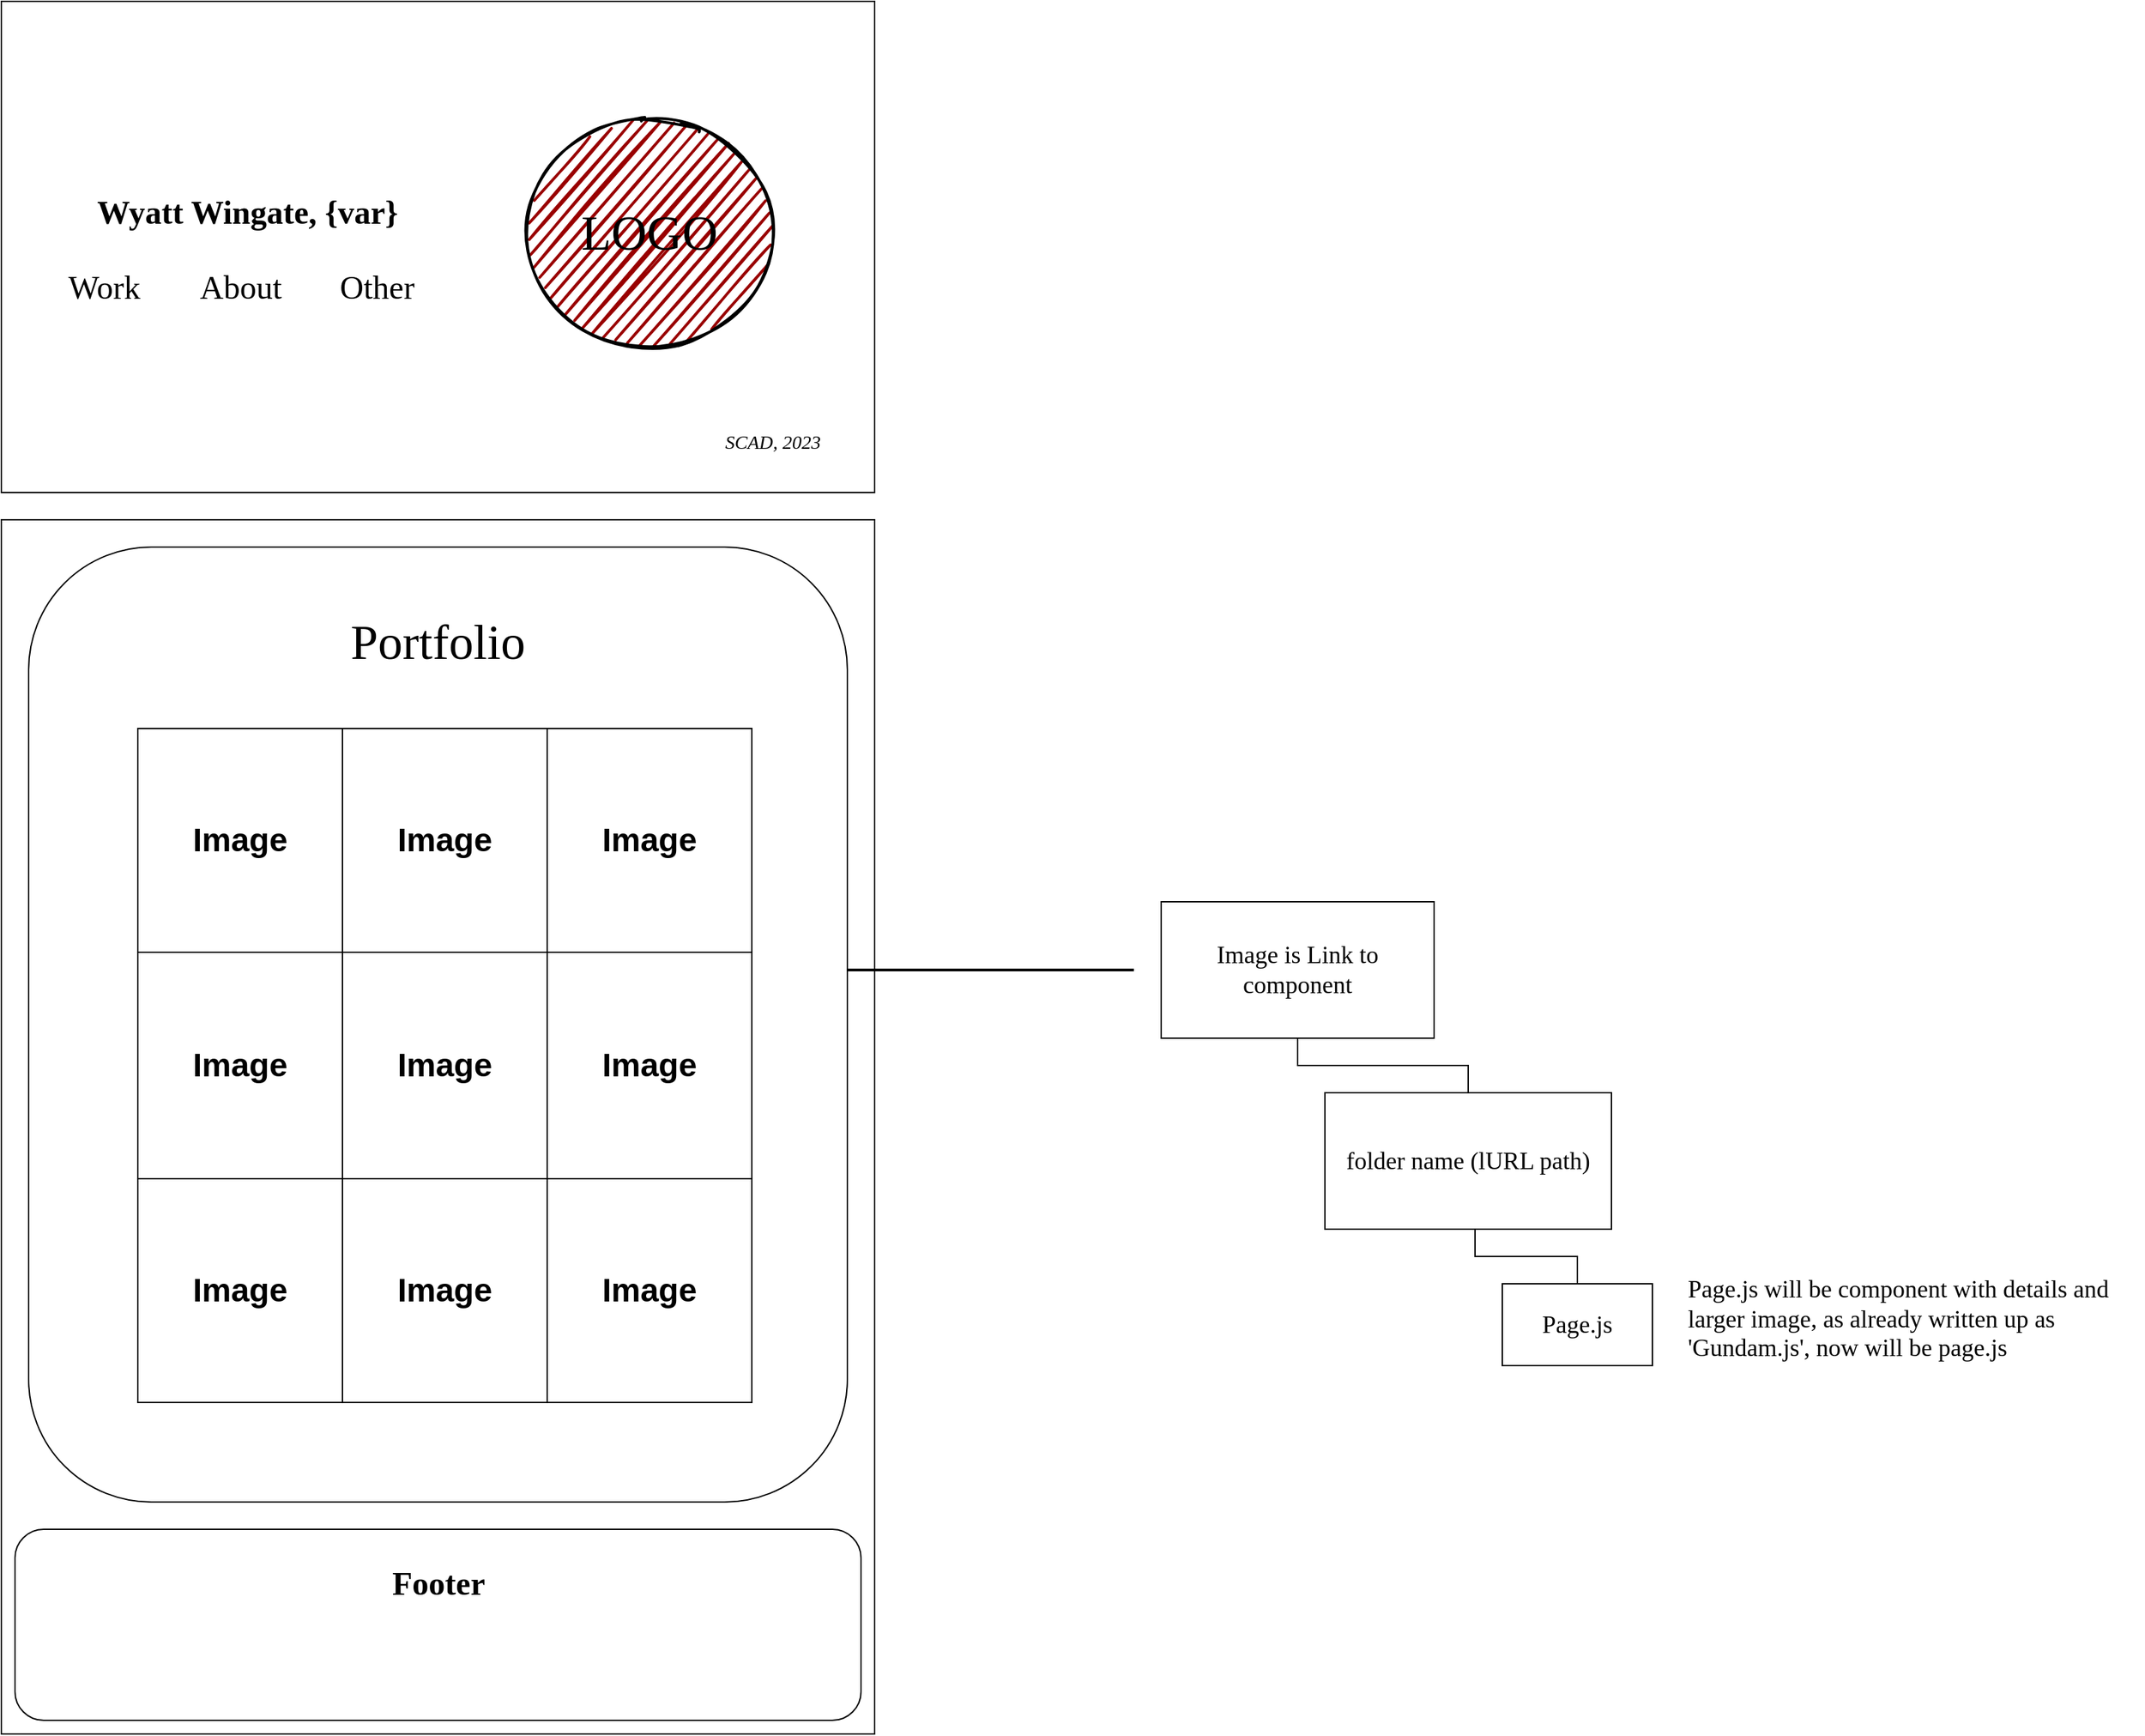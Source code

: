 <mxfile>
    <diagram id="oq78uFxKCD4oV5kVmXLP" name="Page-1">
        <mxGraphModel dx="1180" dy="619" grid="1" gridSize="10" guides="1" tooltips="1" connect="1" arrows="1" fold="1" page="1" pageScale="1" pageWidth="850" pageHeight="1100" math="0" shadow="0">
            <root>
                <mxCell id="0"/>
                <mxCell id="1" parent="0"/>
                <mxCell id="2" value="" style="rounded=0;whiteSpace=wrap;html=1;" parent="1" vertex="1">
                    <mxGeometry x="80" y="40" width="640" height="360" as="geometry"/>
                </mxCell>
                <mxCell id="3" value="&lt;font face=&quot;Lucida Console&quot; style=&quot;font-size: 36px;&quot;&gt;LOGO&lt;/font&gt;" style="ellipse;whiteSpace=wrap;html=1;strokeWidth=2;fillWeight=2;hachureGap=8;fillColor=#990000;fillStyle=dots;sketch=1;" parent="1" vertex="1">
                    <mxGeometry x="460" y="130" width="190" height="160" as="geometry"/>
                </mxCell>
                <mxCell id="4" value="&lt;font face=&quot;Lucida Console&quot;&gt;Wyatt Wingate, {var}&lt;/font&gt;" style="text;strokeColor=none;fillColor=none;html=1;fontSize=24;fontStyle=1;verticalAlign=middle;align=center;" parent="1" vertex="1">
                    <mxGeometry x="130" y="180" width="260" height="30" as="geometry"/>
                </mxCell>
                <mxCell id="7" value="&lt;font face=&quot;Lucida Console&quot;&gt;Work&lt;/font&gt;" style="text;html=1;align=center;verticalAlign=middle;resizable=0;points=[];autosize=1;strokeColor=none;fillColor=none;fontSize=24;fontFamily=Verdana;" parent="1" vertex="1">
                    <mxGeometry x="115" y="230" width="80" height="40" as="geometry"/>
                </mxCell>
                <mxCell id="8" value="&lt;i style=&quot;&quot;&gt;&lt;font style=&quot;font-size: 14px;&quot;&gt;SCAD, 2023&lt;/font&gt;&lt;/i&gt;" style="text;html=1;align=center;verticalAlign=middle;resizable=0;points=[];autosize=1;strokeColor=none;fillColor=none;fontSize=24;fontFamily=Verdana;" parent="1" vertex="1">
                    <mxGeometry x="590" y="340" width="110" height="40" as="geometry"/>
                </mxCell>
                <mxCell id="9" value="&lt;font face=&quot;Lucida Console&quot; style=&quot;font-size: 24px;&quot;&gt;About&lt;/font&gt;" style="text;html=1;align=center;verticalAlign=middle;resizable=0;points=[];autosize=1;strokeColor=none;fillColor=none;fontSize=14;fontFamily=Verdana;" parent="1" vertex="1">
                    <mxGeometry x="205" y="230" width="100" height="40" as="geometry"/>
                </mxCell>
                <mxCell id="10" value="&lt;span style=&quot;font-size: 24px;&quot;&gt;&lt;font face=&quot;Lucida Console&quot;&gt;Other&lt;/font&gt;&lt;/span&gt;" style="text;html=1;align=center;verticalAlign=middle;resizable=0;points=[];autosize=1;strokeColor=none;fillColor=none;fontSize=14;fontFamily=Verdana;" parent="1" vertex="1">
                    <mxGeometry x="305" y="230" width="100" height="40" as="geometry"/>
                </mxCell>
                <mxCell id="11" value="" style="rounded=0;whiteSpace=wrap;html=1;" vertex="1" parent="1">
                    <mxGeometry x="80" y="420" width="640" height="890" as="geometry"/>
                </mxCell>
                <mxCell id="42" value="" style="shape=curlyBracket;whiteSpace=wrap;html=1;rounded=1;flipH=1;labelPosition=right;verticalLabelPosition=middle;align=left;verticalAlign=middle;size=0;" vertex="1" parent="1">
                    <mxGeometry x="630" y="580" width="20" height="340" as="geometry"/>
                </mxCell>
                <mxCell id="43" value="" style="line;strokeWidth=2;html=1;" vertex="1" parent="1">
                    <mxGeometry x="630" y="745" width="280" height="10" as="geometry"/>
                </mxCell>
                <UserObject label="&lt;font style=&quot;font-size: 18px;&quot; face=&quot;Lucida Console&quot;&gt;Image is Link to component&lt;/font&gt;" treeRoot="1" id="53">
                    <mxCell style="whiteSpace=wrap;html=1;align=center;treeFolding=1;treeMoving=1;newEdgeStyle={&quot;edgeStyle&quot;:&quot;elbowEdgeStyle&quot;,&quot;startArrow&quot;:&quot;none&quot;,&quot;endArrow&quot;:&quot;none&quot;};" vertex="1" parent="1">
                        <mxGeometry x="930" y="700" width="200" height="100" as="geometry"/>
                    </mxCell>
                </UserObject>
                <mxCell id="60" value="" style="rounded=1;whiteSpace=wrap;html=1;fontFamily=Lucida Console;fontSize=18;" vertex="1" parent="1">
                    <mxGeometry x="100" y="440" width="600" height="700" as="geometry"/>
                </mxCell>
                <mxCell id="54" value="&lt;font face=&quot;Lucida Console&quot; style=&quot;font-size: 18px;&quot;&gt;folder name (lURL path)&lt;/font&gt;" style="whiteSpace=wrap;html=1;align=center;verticalAlign=middle;treeFolding=1;treeMoving=1;newEdgeStyle={&quot;edgeStyle&quot;:&quot;elbowEdgeStyle&quot;,&quot;startArrow&quot;:&quot;none&quot;,&quot;endArrow&quot;:&quot;none&quot;};" vertex="1" parent="1">
                    <mxGeometry x="1050" y="840" width="210" height="100" as="geometry"/>
                </mxCell>
                <mxCell id="55" value="" style="edgeStyle=elbowEdgeStyle;elbow=vertical;sourcePerimeterSpacing=0;targetPerimeterSpacing=0;startArrow=none;endArrow=none;rounded=0;curved=0;" edge="1" target="54" parent="1">
                    <mxGeometry relative="1" as="geometry">
                        <mxPoint x="1030" y="800" as="sourcePoint"/>
                    </mxGeometry>
                </mxCell>
                <mxCell id="56" value="Page.js" style="whiteSpace=wrap;html=1;align=center;verticalAlign=middle;treeFolding=1;treeMoving=1;newEdgeStyle={&quot;edgeStyle&quot;:&quot;elbowEdgeStyle&quot;,&quot;startArrow&quot;:&quot;none&quot;,&quot;endArrow&quot;:&quot;none&quot;};fontFamily=Lucida Console;fontSize=18;" vertex="1" parent="1">
                    <mxGeometry x="1180" y="980" width="110" height="60" as="geometry"/>
                </mxCell>
                <mxCell id="57" value="" style="edgeStyle=elbowEdgeStyle;elbow=vertical;sourcePerimeterSpacing=0;targetPerimeterSpacing=0;startArrow=none;endArrow=none;rounded=0;curved=0;fontFamily=Lucida Console;fontSize=18;" edge="1" target="56" parent="1">
                    <mxGeometry relative="1" as="geometry">
                        <mxPoint x="1160" y="940" as="sourcePoint"/>
                    </mxGeometry>
                </mxCell>
                <mxCell id="58" value="Page.js will be component with details and larger image, as already written up as 'Gundam.js', now will be page.js&lt;br&gt;" style="text;strokeColor=none;fillColor=none;align=left;verticalAlign=top;spacingLeft=4;spacingRight=4;overflow=hidden;rotatable=0;points=[[0,0.5],[1,0.5]];portConstraint=eastwest;whiteSpace=wrap;html=1;fontFamily=Lucida Console;fontSize=18;" vertex="1" parent="1">
                    <mxGeometry x="1310" y="967" width="340" height="133" as="geometry"/>
                </mxCell>
                <mxCell id="29" value="" style="childLayout=tableLayout;recursiveResize=0;shadow=0;fillColor=none;" vertex="1" parent="1">
                    <mxGeometry x="180" y="573" width="450" height="494" as="geometry"/>
                </mxCell>
                <mxCell id="30" value="" style="shape=tableRow;horizontal=0;startSize=0;swimlaneHead=0;swimlaneBody=0;top=0;left=0;bottom=0;right=0;dropTarget=0;collapsible=0;recursiveResize=0;expand=0;fontStyle=0;fillColor=none;strokeColor=inherit;" vertex="1" parent="29">
                    <mxGeometry width="450" height="164" as="geometry"/>
                </mxCell>
                <mxCell id="31" value="&lt;h1&gt;Image&lt;/h1&gt;" style="connectable=0;recursiveResize=0;strokeColor=inherit;fillColor=none;align=center;whiteSpace=wrap;html=1;" vertex="1" parent="30">
                    <mxGeometry width="150" height="164" as="geometry">
                        <mxRectangle width="150" height="164" as="alternateBounds"/>
                    </mxGeometry>
                </mxCell>
                <mxCell id="32" value="&lt;h1&gt;Image&lt;/h1&gt;" style="connectable=0;recursiveResize=0;strokeColor=inherit;fillColor=none;align=center;whiteSpace=wrap;html=1;" vertex="1" parent="30">
                    <mxGeometry x="150" width="150" height="164" as="geometry">
                        <mxRectangle width="150" height="164" as="alternateBounds"/>
                    </mxGeometry>
                </mxCell>
                <mxCell id="33" value="&lt;h1&gt;Image&lt;/h1&gt;" style="connectable=0;recursiveResize=0;strokeColor=inherit;fillColor=none;align=center;whiteSpace=wrap;html=1;" vertex="1" parent="30">
                    <mxGeometry x="300" width="150" height="164" as="geometry">
                        <mxRectangle width="150" height="164" as="alternateBounds"/>
                    </mxGeometry>
                </mxCell>
                <mxCell id="34" style="shape=tableRow;horizontal=0;startSize=0;swimlaneHead=0;swimlaneBody=0;top=0;left=0;bottom=0;right=0;dropTarget=0;collapsible=0;recursiveResize=0;expand=0;fontStyle=0;fillColor=none;strokeColor=inherit;" vertex="1" parent="29">
                    <mxGeometry y="164" width="450" height="166" as="geometry"/>
                </mxCell>
                <mxCell id="35" value="&lt;h1&gt;Image&lt;/h1&gt;" style="connectable=0;recursiveResize=0;strokeColor=inherit;fillColor=none;align=center;whiteSpace=wrap;html=1;" vertex="1" parent="34">
                    <mxGeometry width="150" height="166" as="geometry">
                        <mxRectangle width="150" height="166" as="alternateBounds"/>
                    </mxGeometry>
                </mxCell>
                <mxCell id="36" value="&lt;h1&gt;Image&lt;/h1&gt;" style="connectable=0;recursiveResize=0;strokeColor=inherit;fillColor=none;align=center;whiteSpace=wrap;html=1;" vertex="1" parent="34">
                    <mxGeometry x="150" width="150" height="166" as="geometry">
                        <mxRectangle width="150" height="166" as="alternateBounds"/>
                    </mxGeometry>
                </mxCell>
                <mxCell id="37" value="&lt;h1&gt;Image&lt;/h1&gt;" style="connectable=0;recursiveResize=0;strokeColor=inherit;fillColor=none;align=center;whiteSpace=wrap;html=1;" vertex="1" parent="34">
                    <mxGeometry x="300" width="150" height="166" as="geometry">
                        <mxRectangle width="150" height="166" as="alternateBounds"/>
                    </mxGeometry>
                </mxCell>
                <mxCell id="38" style="shape=tableRow;horizontal=0;startSize=0;swimlaneHead=0;swimlaneBody=0;top=0;left=0;bottom=0;right=0;dropTarget=0;collapsible=0;recursiveResize=0;expand=0;fontStyle=0;fillColor=none;strokeColor=inherit;" vertex="1" parent="29">
                    <mxGeometry y="330" width="450" height="164" as="geometry"/>
                </mxCell>
                <mxCell id="39" value="&lt;h1&gt;Image&lt;/h1&gt;" style="connectable=0;recursiveResize=0;strokeColor=inherit;fillColor=none;align=center;whiteSpace=wrap;html=1;" vertex="1" parent="38">
                    <mxGeometry width="150" height="164" as="geometry">
                        <mxRectangle width="150" height="164" as="alternateBounds"/>
                    </mxGeometry>
                </mxCell>
                <mxCell id="40" value="&lt;h1&gt;Image&lt;/h1&gt;" style="connectable=0;recursiveResize=0;strokeColor=inherit;fillColor=none;align=center;whiteSpace=wrap;html=1;" vertex="1" parent="38">
                    <mxGeometry x="150" width="150" height="164" as="geometry">
                        <mxRectangle width="150" height="164" as="alternateBounds"/>
                    </mxGeometry>
                </mxCell>
                <mxCell id="41" value="&lt;h1&gt;Image&lt;/h1&gt;" style="connectable=0;recursiveResize=0;strokeColor=inherit;fillColor=none;align=center;whiteSpace=wrap;html=1;" vertex="1" parent="38">
                    <mxGeometry x="300" width="150" height="164" as="geometry">
                        <mxRectangle width="150" height="164" as="alternateBounds"/>
                    </mxGeometry>
                </mxCell>
                <mxCell id="61" value="&lt;font style=&quot;font-size: 36px;&quot;&gt;Portfolio&lt;/font&gt;" style="text;html=1;strokeColor=none;fillColor=none;align=center;verticalAlign=middle;whiteSpace=wrap;rounded=0;fontFamily=Lucida Console;fontSize=18;" vertex="1" parent="1">
                    <mxGeometry x="245" y="480" width="310" height="60" as="geometry"/>
                </mxCell>
                <mxCell id="62" value="" style="rounded=1;whiteSpace=wrap;html=1;fontFamily=Lucida Console;fontSize=36;" vertex="1" parent="1">
                    <mxGeometry x="90" y="1160" width="620" height="140" as="geometry"/>
                </mxCell>
                <mxCell id="64" value="Footer" style="text;strokeColor=none;fillColor=none;html=1;fontSize=24;fontStyle=1;verticalAlign=middle;align=center;fontFamily=Lucida Console;" vertex="1" parent="1">
                    <mxGeometry x="350" y="1180" width="100" height="40" as="geometry"/>
                </mxCell>
            </root>
        </mxGraphModel>
    </diagram>
    <diagram id="ZgLQtAnTyvd9JhuT2Jxl" name="Page-2">
        <mxGraphModel dx="382" dy="433" grid="1" gridSize="10" guides="1" tooltips="1" connect="1" arrows="1" fold="1" page="1" pageScale="1" pageWidth="850" pageHeight="1100" math="0" shadow="0">
            <root>
                <mxCell id="0"/>
                <mxCell id="1" parent="0"/>
                <mxCell id="IAdSCiLmNl4m-G1AXtcL-1" value="" style="rounded=0;whiteSpace=wrap;html=1;" parent="1" vertex="1">
                    <mxGeometry x="80" y="40" width="640" height="360" as="geometry"/>
                </mxCell>
                <mxCell id="IAdSCiLmNl4m-G1AXtcL-2" value="Works" style="text;html=1;align=center;verticalAlign=middle;resizable=0;points=[];autosize=1;strokeColor=none;fillColor=none;fontSize=24;fontFamily=Verdana;" parent="1" vertex="1">
                    <mxGeometry x="120" y="80" width="100" height="40" as="geometry"/>
                </mxCell>
                <mxCell id="IAdSCiLmNl4m-G1AXtcL-6" value="" style="shape=cube;whiteSpace=wrap;html=1;boundedLbl=1;backgroundOutline=1;darkOpacity=0.05;darkOpacity2=0.1;fontFamily=Verdana;fontSize=24;size=10;" parent="1" vertex="1">
                    <mxGeometry x="190" y="140" width="320" height="170" as="geometry"/>
                </mxCell>
            </root>
        </mxGraphModel>
    </diagram>
</mxfile>